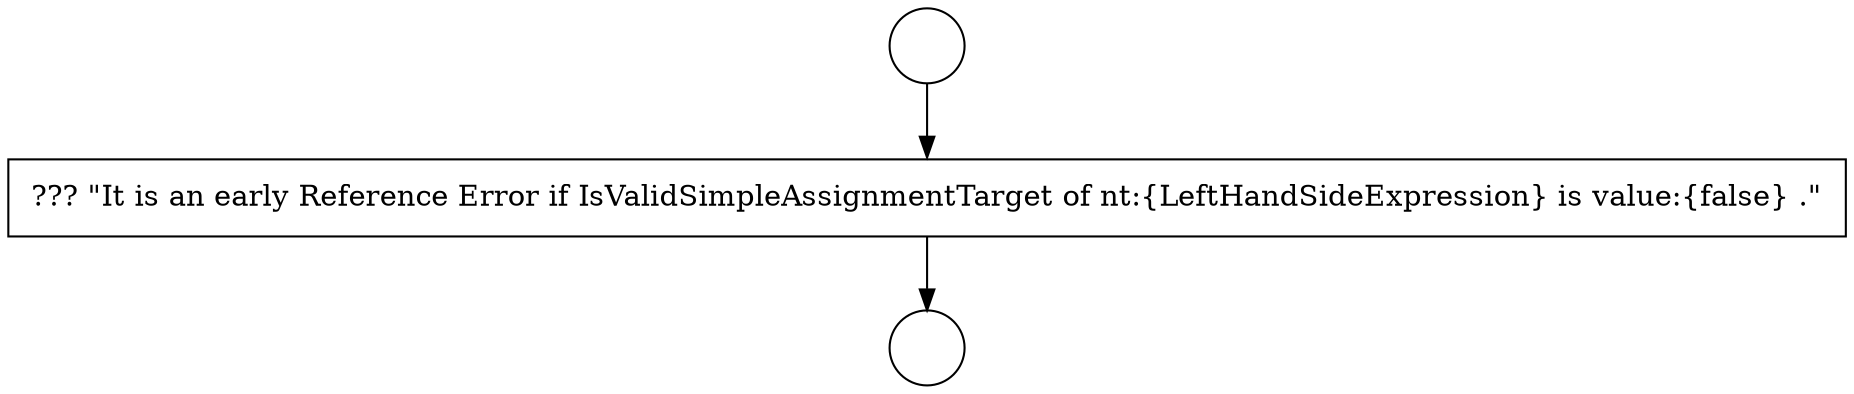 digraph {
  node16103 [shape=circle label=" " color="black" fillcolor="white" style=filled]
  node16105 [shape=none, margin=0, label=<<font color="black">
    <table border="0" cellborder="1" cellspacing="0" cellpadding="10">
      <tr><td align="left">??? &quot;It is an early Reference Error if IsValidSimpleAssignmentTarget of nt:{LeftHandSideExpression} is value:{false} .&quot;</td></tr>
    </table>
  </font>> color="black" fillcolor="white" style=filled]
  node16104 [shape=circle label=" " color="black" fillcolor="white" style=filled]
  node16103 -> node16105 [ color="black"]
  node16105 -> node16104 [ color="black"]
}
